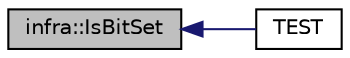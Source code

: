 digraph "infra::IsBitSet"
{
 // INTERACTIVE_SVG=YES
  edge [fontname="Helvetica",fontsize="10",labelfontname="Helvetica",labelfontsize="10"];
  node [fontname="Helvetica",fontsize="10",shape=record];
  rankdir="LR";
  Node189 [label="infra::IsBitSet",height=0.2,width=0.4,color="black", fillcolor="grey75", style="filled", fontcolor="black"];
  Node189 -> Node190 [dir="back",color="midnightblue",fontsize="10",style="solid",fontname="Helvetica"];
  Node190 [label="TEST",height=0.2,width=0.4,color="black", fillcolor="white", style="filled",URL="$d7/d4f/_test_bit_logic_8cpp.html#a939cefb53a0ec01106b4efe43ab90d0e"];
}
